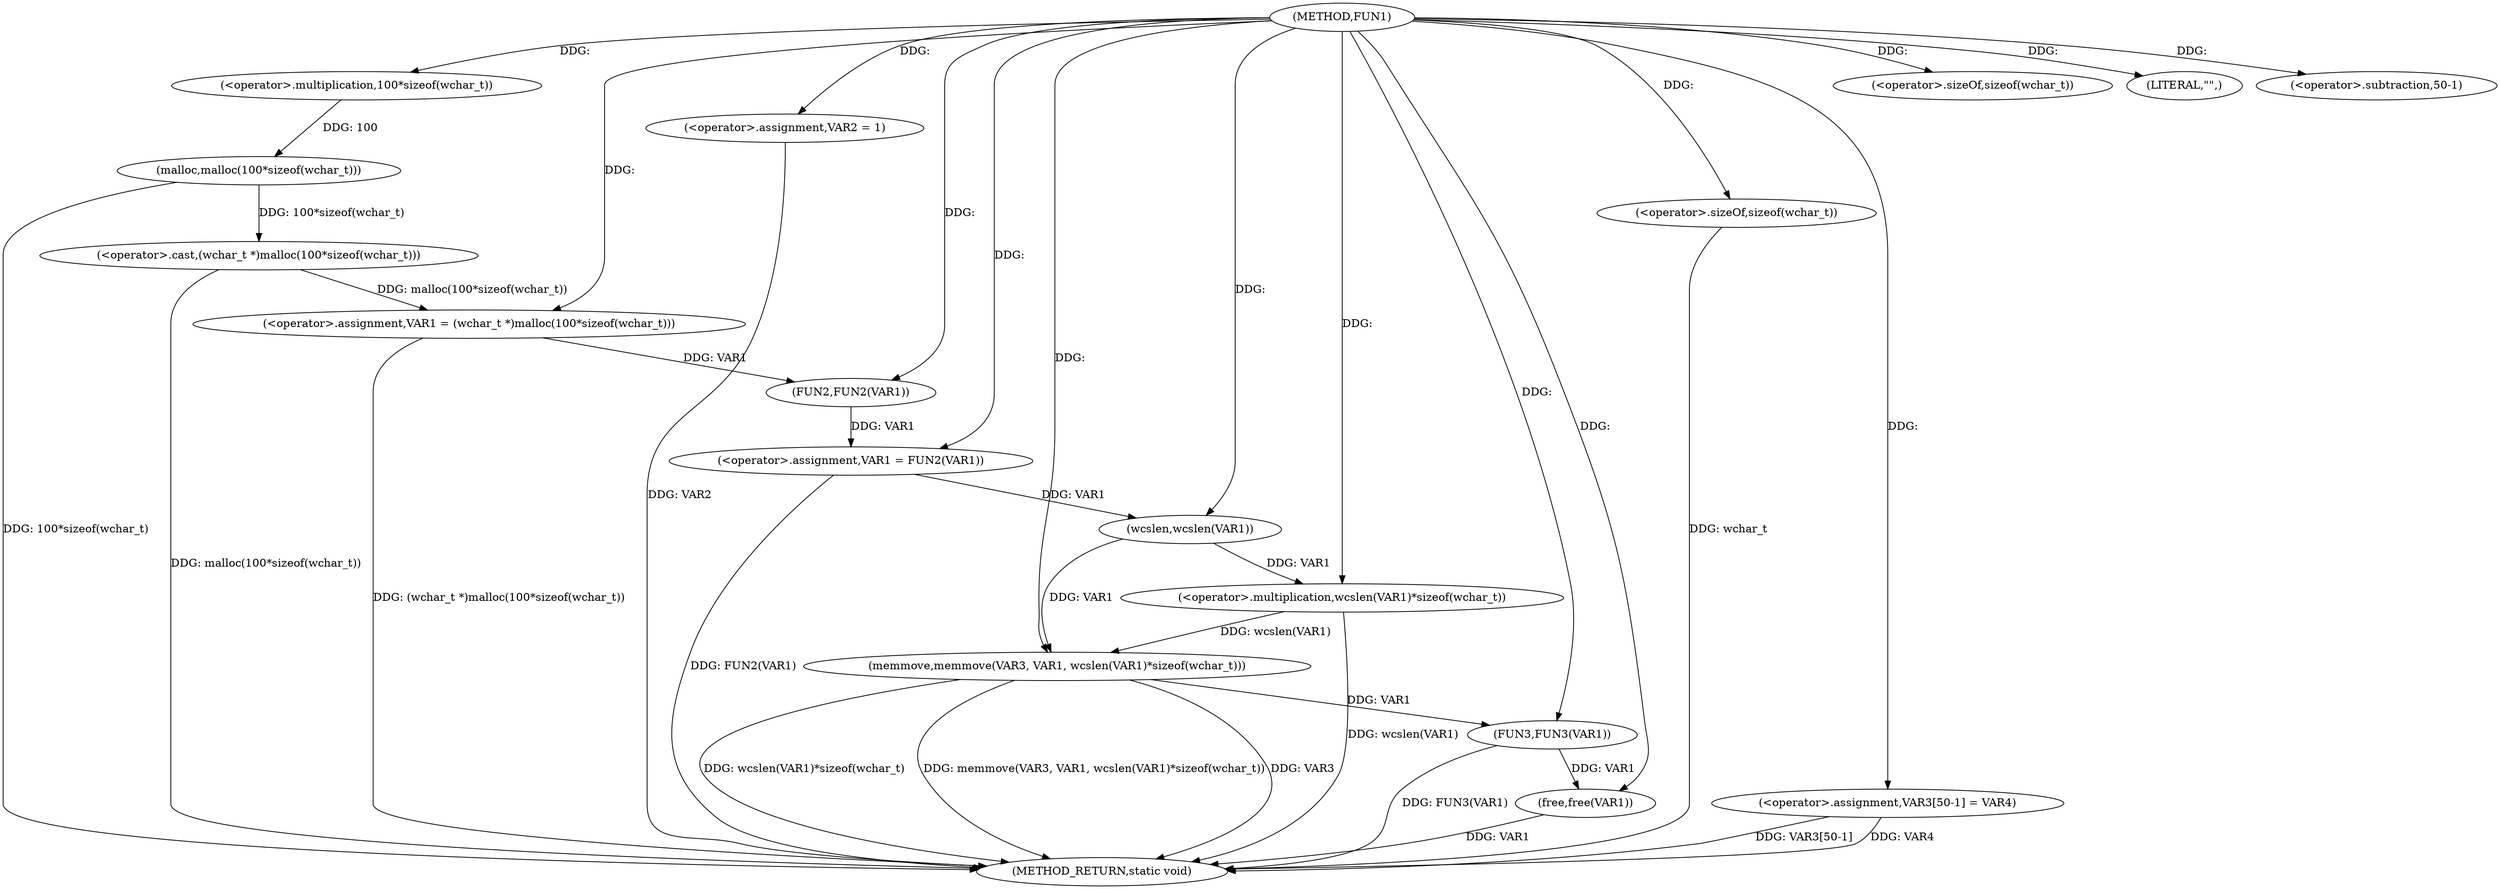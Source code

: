 digraph FUN1 {  
"1000100" [label = "(METHOD,FUN1)" ]
"1000140" [label = "(METHOD_RETURN,static void)" ]
"1000103" [label = "(<operator>.assignment,VAR1 = (wchar_t *)malloc(100*sizeof(wchar_t)))" ]
"1000105" [label = "(<operator>.cast,(wchar_t *)malloc(100*sizeof(wchar_t)))" ]
"1000107" [label = "(malloc,malloc(100*sizeof(wchar_t)))" ]
"1000108" [label = "(<operator>.multiplication,100*sizeof(wchar_t))" ]
"1000110" [label = "(<operator>.sizeOf,sizeof(wchar_t))" ]
"1000112" [label = "(<operator>.assignment,VAR2 = 1)" ]
"1000115" [label = "(<operator>.assignment,VAR1 = FUN2(VAR1))" ]
"1000117" [label = "(FUN2,FUN2(VAR1))" ]
"1000120" [label = "(LITERAL,\"\",)" ]
"1000121" [label = "(memmove,memmove(VAR3, VAR1, wcslen(VAR1)*sizeof(wchar_t)))" ]
"1000124" [label = "(<operator>.multiplication,wcslen(VAR1)*sizeof(wchar_t))" ]
"1000125" [label = "(wcslen,wcslen(VAR1))" ]
"1000127" [label = "(<operator>.sizeOf,sizeof(wchar_t))" ]
"1000129" [label = "(<operator>.assignment,VAR3[50-1] = VAR4)" ]
"1000132" [label = "(<operator>.subtraction,50-1)" ]
"1000136" [label = "(FUN3,FUN3(VAR1))" ]
"1000138" [label = "(free,free(VAR1))" ]
  "1000115" -> "1000140"  [ label = "DDG: FUN2(VAR1)"] 
  "1000129" -> "1000140"  [ label = "DDG: VAR3[50-1]"] 
  "1000124" -> "1000140"  [ label = "DDG: wcslen(VAR1)"] 
  "1000107" -> "1000140"  [ label = "DDG: 100*sizeof(wchar_t)"] 
  "1000105" -> "1000140"  [ label = "DDG: malloc(100*sizeof(wchar_t))"] 
  "1000103" -> "1000140"  [ label = "DDG: (wchar_t *)malloc(100*sizeof(wchar_t))"] 
  "1000121" -> "1000140"  [ label = "DDG: wcslen(VAR1)*sizeof(wchar_t)"] 
  "1000138" -> "1000140"  [ label = "DDG: VAR1"] 
  "1000121" -> "1000140"  [ label = "DDG: memmove(VAR3, VAR1, wcslen(VAR1)*sizeof(wchar_t))"] 
  "1000129" -> "1000140"  [ label = "DDG: VAR4"] 
  "1000112" -> "1000140"  [ label = "DDG: VAR2"] 
  "1000136" -> "1000140"  [ label = "DDG: FUN3(VAR1)"] 
  "1000121" -> "1000140"  [ label = "DDG: VAR3"] 
  "1000127" -> "1000140"  [ label = "DDG: wchar_t"] 
  "1000105" -> "1000103"  [ label = "DDG: malloc(100*sizeof(wchar_t))"] 
  "1000100" -> "1000103"  [ label = "DDG: "] 
  "1000107" -> "1000105"  [ label = "DDG: 100*sizeof(wchar_t)"] 
  "1000108" -> "1000107"  [ label = "DDG: 100"] 
  "1000100" -> "1000108"  [ label = "DDG: "] 
  "1000100" -> "1000110"  [ label = "DDG: "] 
  "1000100" -> "1000112"  [ label = "DDG: "] 
  "1000117" -> "1000115"  [ label = "DDG: VAR1"] 
  "1000100" -> "1000115"  [ label = "DDG: "] 
  "1000103" -> "1000117"  [ label = "DDG: VAR1"] 
  "1000100" -> "1000117"  [ label = "DDG: "] 
  "1000100" -> "1000120"  [ label = "DDG: "] 
  "1000100" -> "1000121"  [ label = "DDG: "] 
  "1000125" -> "1000121"  [ label = "DDG: VAR1"] 
  "1000124" -> "1000121"  [ label = "DDG: wcslen(VAR1)"] 
  "1000125" -> "1000124"  [ label = "DDG: VAR1"] 
  "1000115" -> "1000125"  [ label = "DDG: VAR1"] 
  "1000100" -> "1000125"  [ label = "DDG: "] 
  "1000100" -> "1000124"  [ label = "DDG: "] 
  "1000100" -> "1000127"  [ label = "DDG: "] 
  "1000100" -> "1000129"  [ label = "DDG: "] 
  "1000100" -> "1000132"  [ label = "DDG: "] 
  "1000121" -> "1000136"  [ label = "DDG: VAR1"] 
  "1000100" -> "1000136"  [ label = "DDG: "] 
  "1000136" -> "1000138"  [ label = "DDG: VAR1"] 
  "1000100" -> "1000138"  [ label = "DDG: "] 
}
